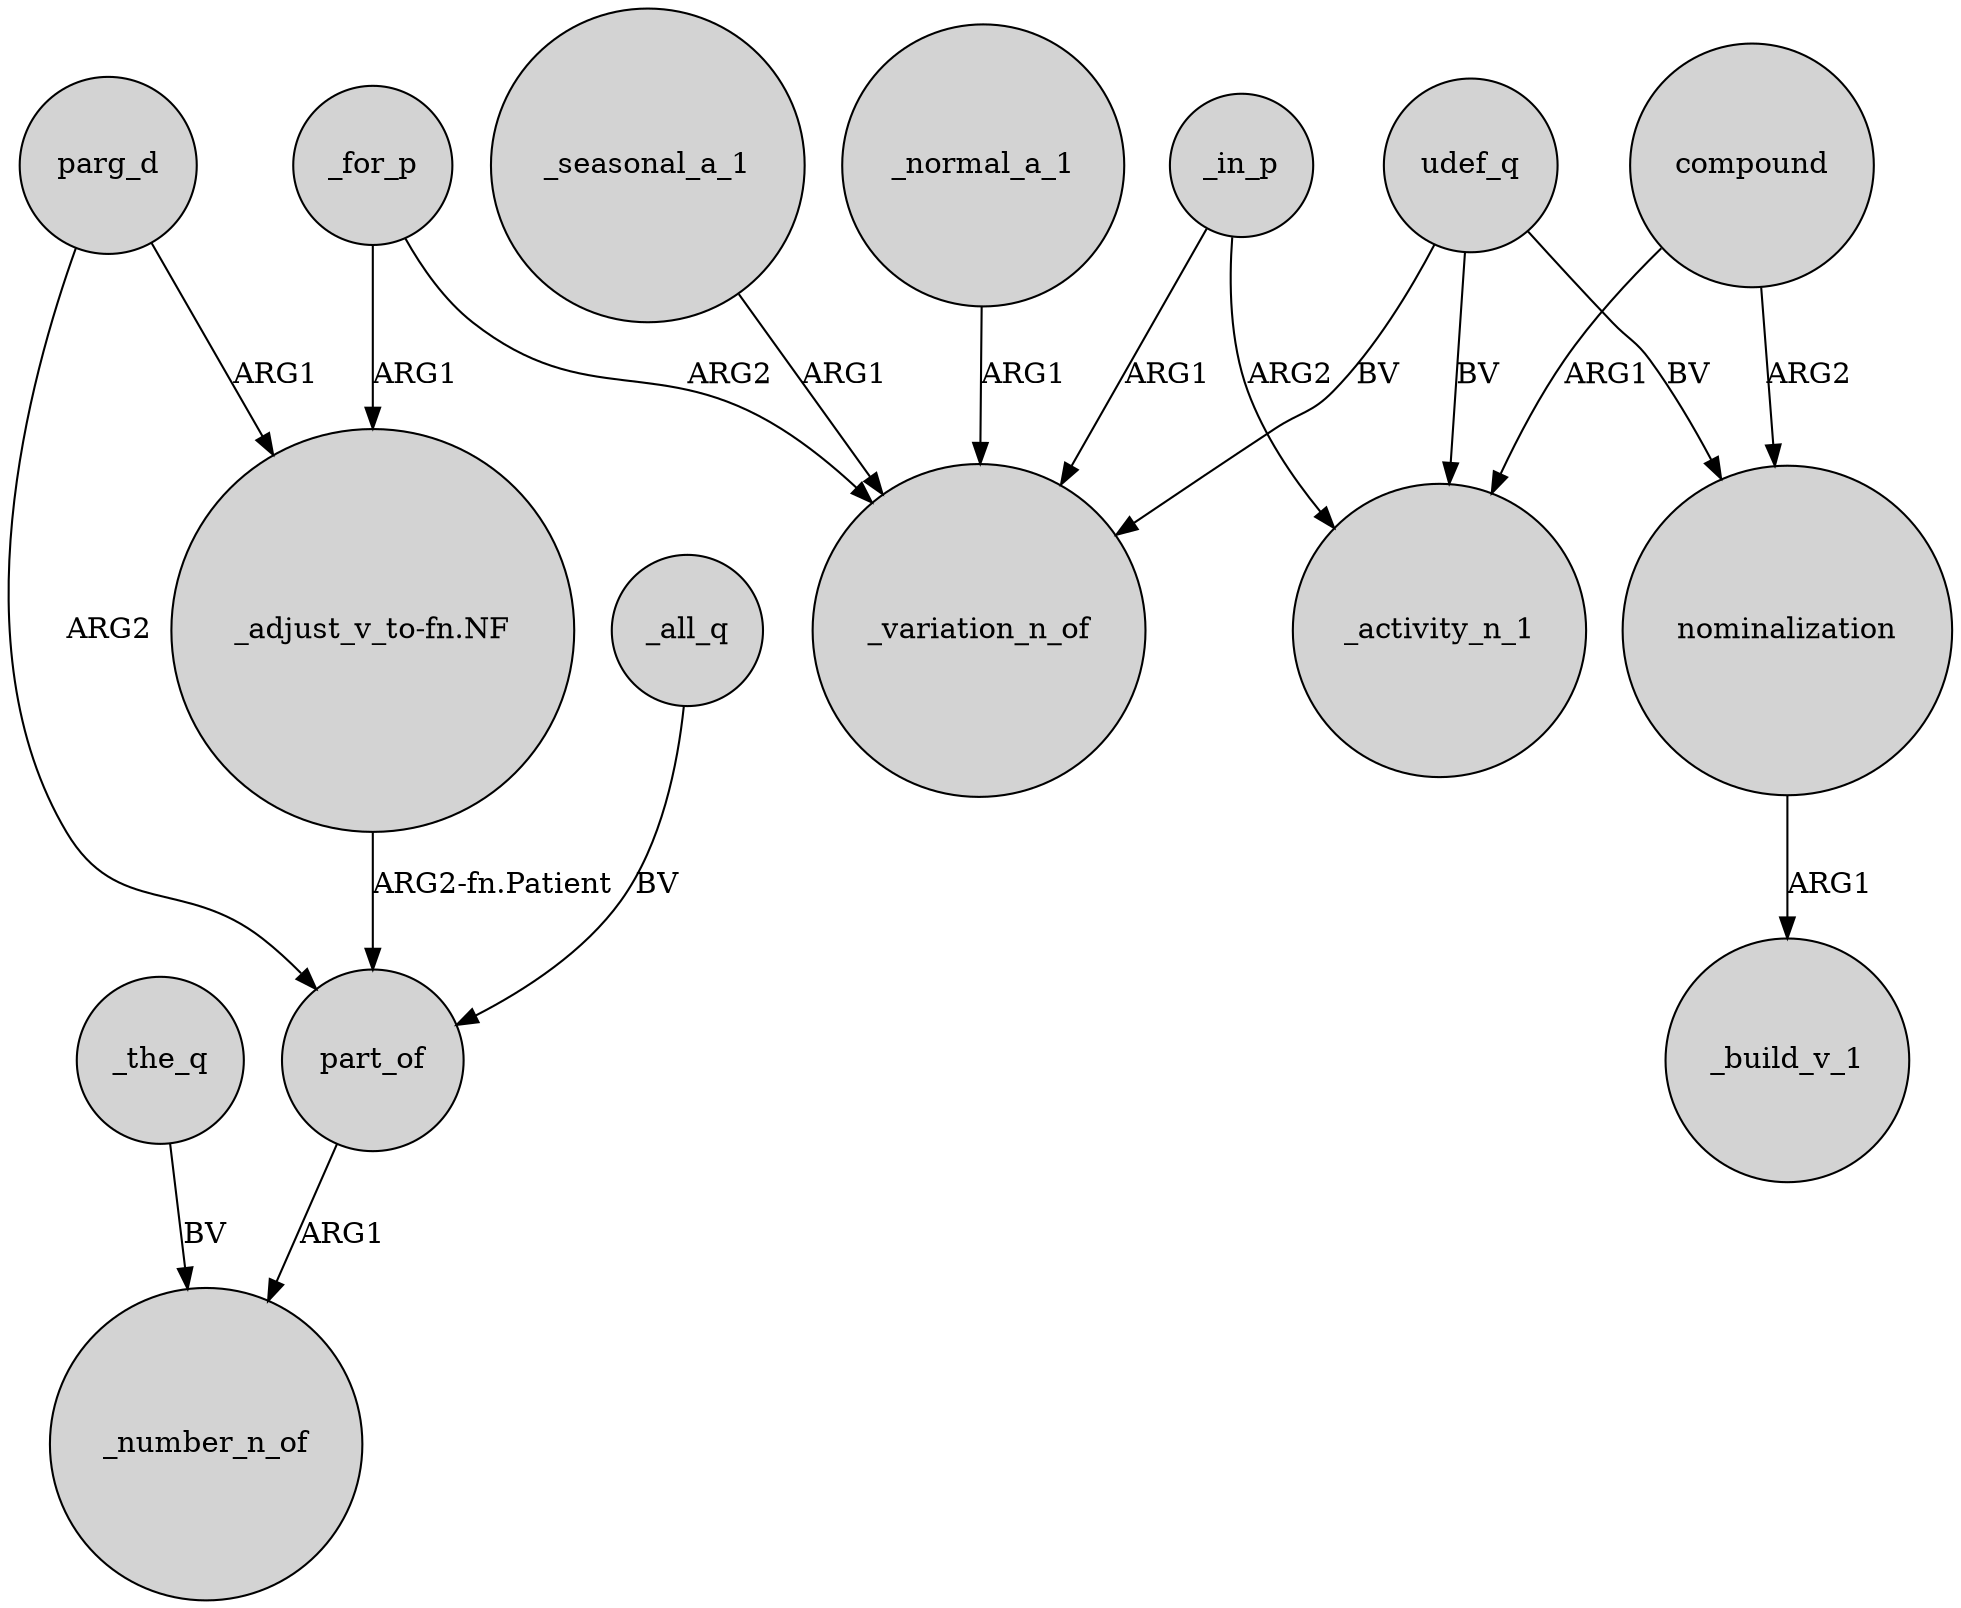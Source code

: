digraph {
	node [shape=circle style=filled]
	_the_q -> _number_n_of [label=BV]
	_seasonal_a_1 -> _variation_n_of [label=ARG1]
	_in_p -> _variation_n_of [label=ARG1]
	_for_p -> "_adjust_v_to-fn.NF" [label=ARG1]
	parg_d -> "_adjust_v_to-fn.NF" [label=ARG1]
	_normal_a_1 -> _variation_n_of [label=ARG1]
	compound -> nominalization [label=ARG2]
	parg_d -> part_of [label=ARG2]
	compound -> _activity_n_1 [label=ARG1]
	_all_q -> part_of [label=BV]
	udef_q -> _activity_n_1 [label=BV]
	nominalization -> _build_v_1 [label=ARG1]
	udef_q -> nominalization [label=BV]
	"_adjust_v_to-fn.NF" -> part_of [label="ARG2-fn.Patient"]
	udef_q -> _variation_n_of [label=BV]
	part_of -> _number_n_of [label=ARG1]
	_for_p -> _variation_n_of [label=ARG2]
	_in_p -> _activity_n_1 [label=ARG2]
}
